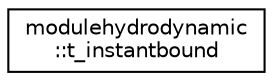 digraph "Graphical Class Hierarchy"
{
 // LATEX_PDF_SIZE
  edge [fontname="Helvetica",fontsize="10",labelfontname="Helvetica",labelfontsize="10"];
  node [fontname="Helvetica",fontsize="10",shape=record];
  rankdir="LR";
  Node0 [label="modulehydrodynamic\l::t_instantbound",height=0.2,width=0.4,color="black", fillcolor="white", style="filled",URL="$structmodulehydrodynamic_1_1t__instantbound.html",tooltip=" "];
}
